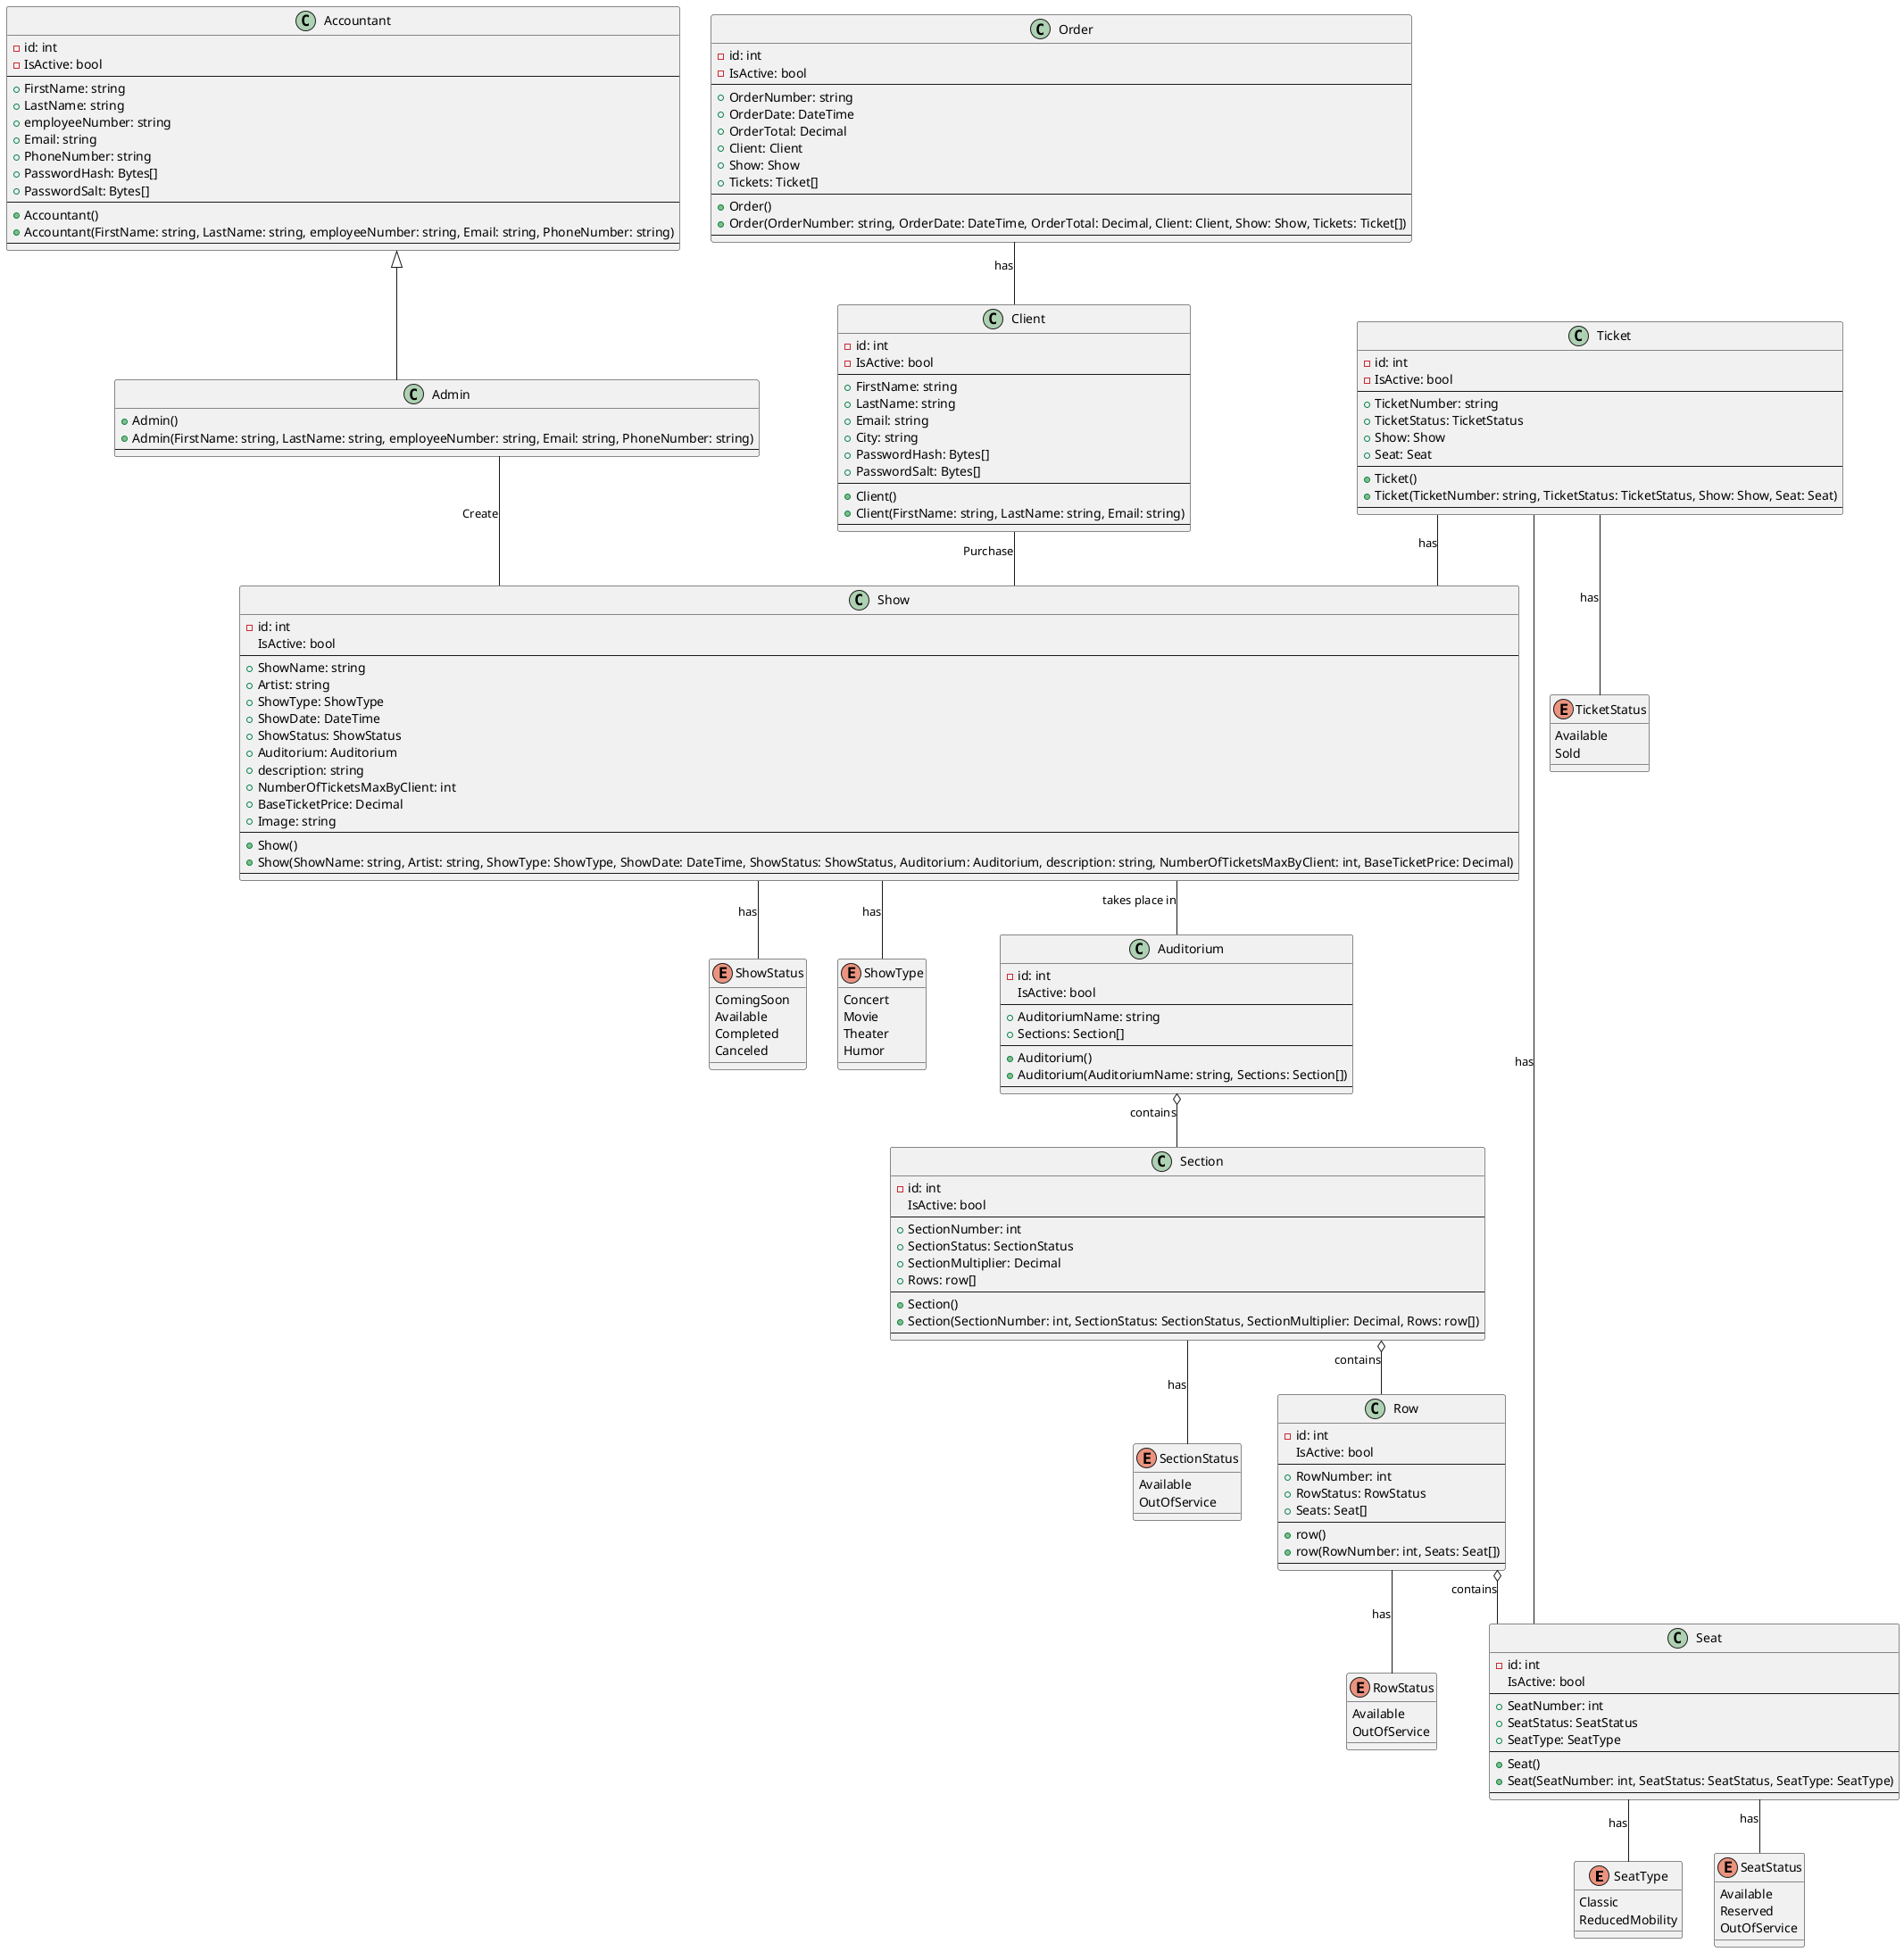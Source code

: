 @startuml "SeatSwift - Diagramme de classes"
skinparam Linetype ortho
allow_mixing

enum SeatType {
    Classic
    ReducedMobility
}

enum SeatStatus {
    Available
    Reserved
    OutOfService
}

enum RowStatus {
    Available
    OutOfService
}

enum SectionStatus {
    Available
    OutOfService
}

enum ShowStatus {
    ComingSoon
    Available
    Completed
    Canceled
}

enum ShowType {
    Concert
    Movie
    Theater
    Humor
}

enum TicketStatus {
    Available
    Sold
}

class Client {
    -id: int
    -IsActive: bool
    --
    +FirstName: string
    +LastName: string
    +Email: string
    +City: string
    +PasswordHash: Bytes[]
    +PasswordSalt: Bytes[]
    --
    +Client()
    +Client(FirstName: string, LastName: string, Email: string)
    --
}

class Order {
    -id: int
    -IsActive: bool
    --
    +OrderNumber: string
    +OrderDate: DateTime
    +OrderTotal: Decimal
    +Client: Client
    +Show: Show
    +Tickets: Ticket[]
    --
    +Order()
    +Order(OrderNumber: string, OrderDate: DateTime, OrderTotal: Decimal, Client: Client, Show: Show, Tickets: Ticket[])
    --
}

class Ticket {
    -id: int
    -IsActive: bool
    --
    +TicketNumber: string
    +TicketStatus: TicketStatus
    +Show: Show
    +Seat: Seat
    --
    +Ticket()
    +Ticket(TicketNumber: string, TicketStatus: TicketStatus, Show: Show, Seat: Seat)
    --
}

class Accountant {
    -id: int
    -IsActive: bool
    --
    +FirstName: string
    +LastName: string
    +employeeNumber: string
    +Email: string
    +PhoneNumber: string
    +PasswordHash: Bytes[]
    +PasswordSalt: Bytes[]
    --
    +Accountant()
    +Accountant(FirstName: string, LastName: string, employeeNumber: string, Email: string, PhoneNumber: string)
    --
}

class Admin {
    +Admin()
    +Admin(FirstName: string, LastName: string, employeeNumber: string, Email: string, PhoneNumber: string)
    --
}

class Seat {
    -id: int
    IsActive: bool
    --
    +SeatNumber: int
    +SeatStatus: SeatStatus
    +SeatType: SeatType
    --
    +Seat()
    +Seat(SeatNumber: int, SeatStatus: SeatStatus, SeatType: SeatType)
    --
}

class Row {
    -id: int
    IsActive: bool
    --
    +RowNumber: int
    +RowStatus: RowStatus
    +Seats: Seat[]
    --
    +row()
    +row(RowNumber: int, Seats: Seat[])
    --
}

class Section {
    -id: int
    IsActive: bool
    --
    +SectionNumber: int
    +SectionStatus: SectionStatus
    +SectionMultiplier: Decimal
    +Rows: row[]
    --
    +Section()
    +Section(SectionNumber: int, SectionStatus: SectionStatus, SectionMultiplier: Decimal, Rows: row[])
    --
}

Class Auditorium {
    -id: int
    IsActive: bool
    --
    +AuditoriumName: string
    +Sections: Section[]
    --
    +Auditorium()
    +Auditorium(AuditoriumName: string, Sections: Section[])
    --
}

class Show {
    -id: int
    IsActive: bool
    --
    +ShowName: string
    +Artist: string
    +ShowType: ShowType
    +ShowDate: DateTime
    +ShowStatus: ShowStatus
    +Auditorium: Auditorium
    +description: string
    +NumberOfTicketsMaxByClient: int
    +BaseTicketPrice: Decimal
    +Image: string
    --
    +Show()
    +Show(ShowName: string, Artist: string, ShowType: ShowType, ShowDate: DateTime, ShowStatus: ShowStatus, Auditorium: Auditorium, description: string, NumberOfTicketsMaxByClient: int, BaseTicketPrice: Decimal)
    --
}

Admin -u-|> Accountant

Auditorium o-- Section : contains
Section o-- Row : contains
Row o-- Seat : contains

Show -- Auditorium : takes place in

Seat -- SeatType : has
Seat -- SeatStatus : has

Row -- RowStatus : has

Section -- SectionStatus : has

Show -- ShowStatus : has
Show -- ShowType : has

Admin -- Show : Create
Client -- Show : Purchase

Order -- Client : has

Ticket -- Show : has

Ticket -- Seat : has

Ticket -- TicketStatus : has


@enduml